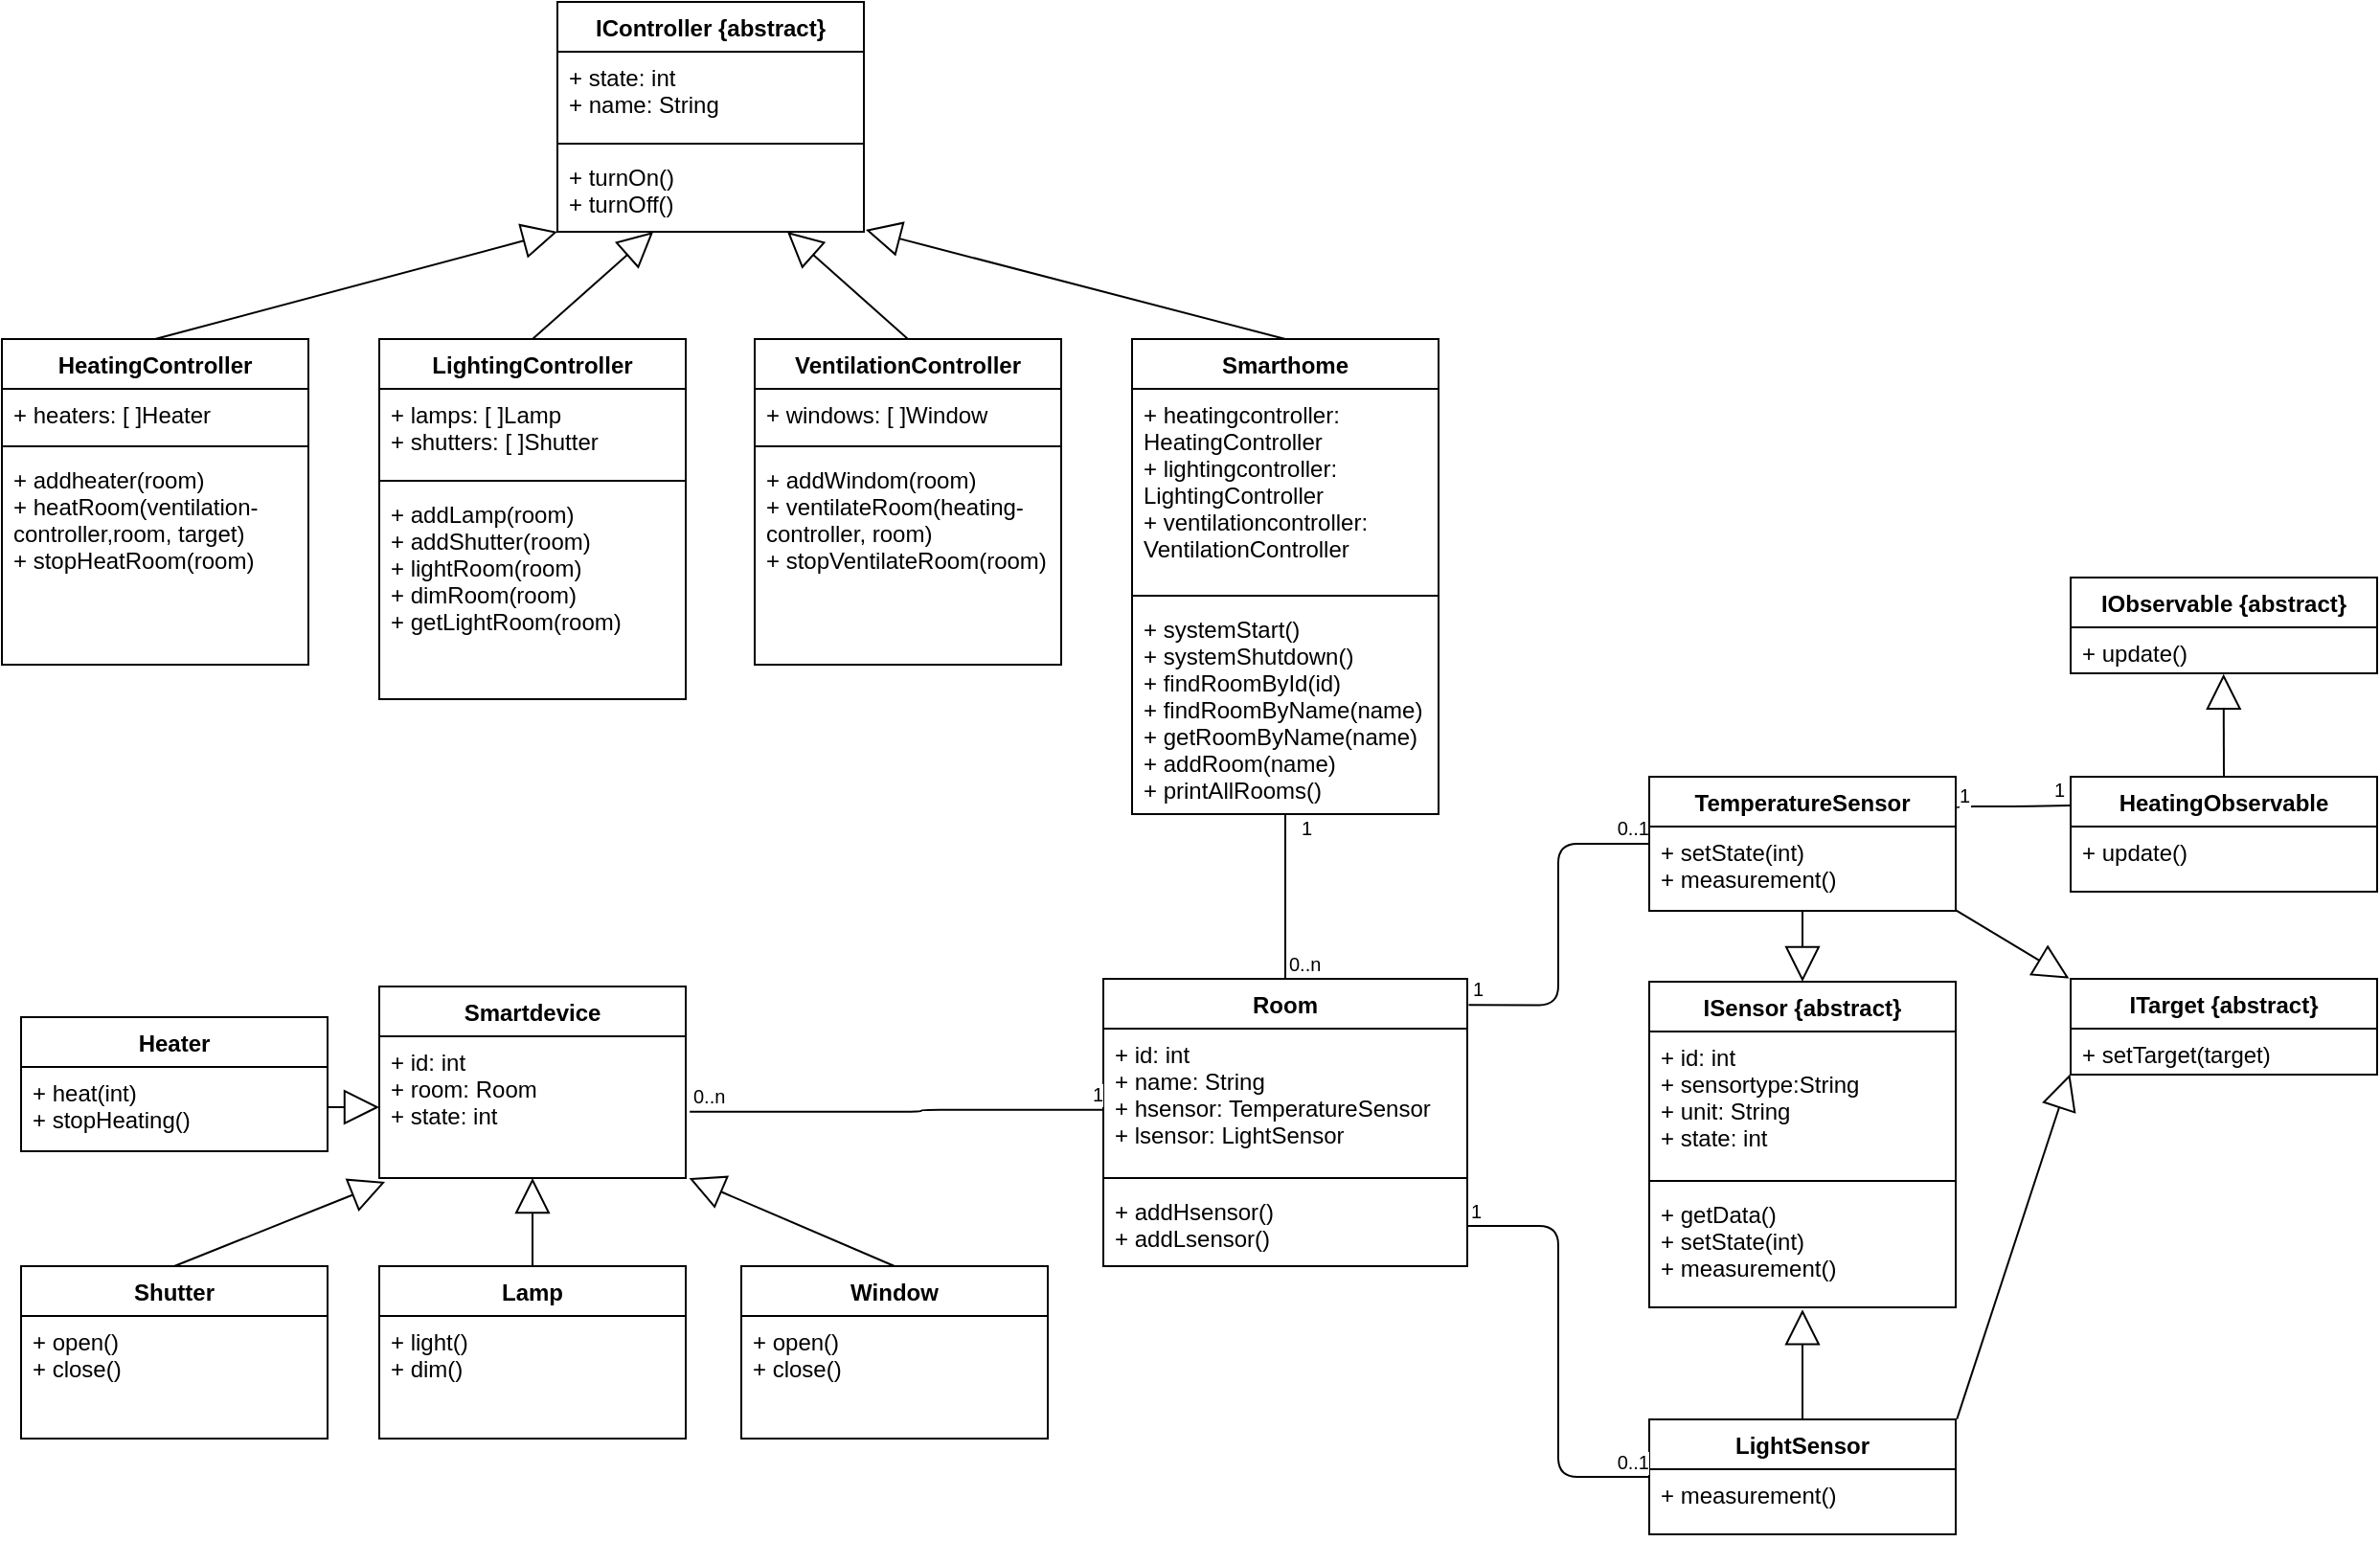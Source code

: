 <mxfile version="12.3.2" type="device" pages="1"><diagram id="PZB_CK9qiwTrSssMAsT1" name="Page-1"><mxGraphModel dx="1278" dy="948" grid="1" gridSize="10" guides="1" tooltips="1" connect="1" arrows="1" fold="1" page="1" pageScale="1" pageWidth="1654" pageHeight="1169" math="0" shadow="0"><root><mxCell id="0"/><mxCell id="1" parent="0"/><mxCell id="ARjm_ZQQLDa3qtfDYCvj-1" value="Smartdevice" style="swimlane;fontStyle=1;align=center;verticalAlign=top;childLayout=stackLayout;horizontal=1;startSize=26;horizontalStack=0;resizeParent=1;resizeParentMax=0;resizeLast=0;collapsible=1;marginBottom=0;" parent="1" vertex="1"><mxGeometry x="217" y="534" width="160" height="100" as="geometry"/></mxCell><mxCell id="ARjm_ZQQLDa3qtfDYCvj-2" value="+ id: int&#10;+ room: Room&#10;+ state: int" style="text;strokeColor=none;fillColor=none;align=left;verticalAlign=top;spacingLeft=4;spacingRight=4;overflow=hidden;rotatable=0;points=[[0,0.5],[1,0.5]];portConstraint=eastwest;" parent="ARjm_ZQQLDa3qtfDYCvj-1" vertex="1"><mxGeometry y="26" width="160" height="74" as="geometry"/></mxCell><mxCell id="ARjm_ZQQLDa3qtfDYCvj-5" value="Room&#10;" style="swimlane;fontStyle=1;align=center;verticalAlign=top;childLayout=stackLayout;horizontal=1;startSize=26;horizontalStack=0;resizeParent=1;resizeParentMax=0;resizeLast=0;collapsible=1;marginBottom=0;" parent="1" vertex="1"><mxGeometry x="595" y="530" width="190" height="150" as="geometry"><mxRectangle x="595" y="530" width="70" height="26" as="alternateBounds"/></mxGeometry></mxCell><mxCell id="ARjm_ZQQLDa3qtfDYCvj-6" value="+ id: int&#10;+ name: String&#10;+ hsensor: TemperatureSensor&#10;+ lsensor: LightSensor&#10;" style="text;strokeColor=none;fillColor=none;align=left;verticalAlign=top;spacingLeft=4;spacingRight=4;overflow=hidden;rotatable=0;points=[[0,0.5],[1,0.5]];portConstraint=eastwest;" parent="ARjm_ZQQLDa3qtfDYCvj-5" vertex="1"><mxGeometry y="26" width="190" height="74" as="geometry"/></mxCell><mxCell id="ARjm_ZQQLDa3qtfDYCvj-7" value="" style="line;strokeWidth=1;fillColor=none;align=left;verticalAlign=middle;spacingTop=-1;spacingLeft=3;spacingRight=3;rotatable=0;labelPosition=right;points=[];portConstraint=eastwest;" parent="ARjm_ZQQLDa3qtfDYCvj-5" vertex="1"><mxGeometry y="100" width="190" height="8" as="geometry"/></mxCell><mxCell id="ARjm_ZQQLDa3qtfDYCvj-8" value="+ addHsensor()&#10;+ addLsensor()" style="text;strokeColor=none;fillColor=none;align=left;verticalAlign=top;spacingLeft=4;spacingRight=4;overflow=hidden;rotatable=0;points=[[0,0.5],[1,0.5]];portConstraint=eastwest;" parent="ARjm_ZQQLDa3qtfDYCvj-5" vertex="1"><mxGeometry y="108" width="190" height="42" as="geometry"/></mxCell><mxCell id="ARjm_ZQQLDa3qtfDYCvj-10" value="" style="endArrow=none;html=1;edgeStyle=orthogonalEdgeStyle;exitX=1.013;exitY=0.532;exitDx=0;exitDy=0;exitPerimeter=0;entryX=0.002;entryY=0.573;entryDx=0;entryDy=0;entryPerimeter=0;" parent="1" source="ARjm_ZQQLDa3qtfDYCvj-2" target="ARjm_ZQQLDa3qtfDYCvj-6" edge="1"><mxGeometry relative="1" as="geometry"><mxPoint x="370" y="590" as="sourcePoint"/><mxPoint x="550" y="620" as="targetPoint"/><Array as="points"><mxPoint x="500" y="599"/><mxPoint x="500" y="599"/></Array></mxGeometry></mxCell><mxCell id="ARjm_ZQQLDa3qtfDYCvj-11" value="0..n" style="resizable=0;html=1;align=left;verticalAlign=bottom;labelBackgroundColor=#ffffff;fontSize=10;" parent="ARjm_ZQQLDa3qtfDYCvj-10" connectable="0" vertex="1"><mxGeometry x="-1" relative="1" as="geometry"/></mxCell><mxCell id="ARjm_ZQQLDa3qtfDYCvj-12" value="1" style="resizable=0;html=1;align=right;verticalAlign=bottom;labelBackgroundColor=#ffffff;fontSize=10;" parent="ARjm_ZQQLDa3qtfDYCvj-10" connectable="0" vertex="1"><mxGeometry x="1" relative="1" as="geometry"/></mxCell><mxCell id="ARjm_ZQQLDa3qtfDYCvj-13" value="IController {abstract}" style="swimlane;fontStyle=1;align=center;verticalAlign=top;childLayout=stackLayout;horizontal=1;startSize=26;horizontalStack=0;resizeParent=1;resizeParentMax=0;resizeLast=0;collapsible=1;marginBottom=0;" parent="1" vertex="1"><mxGeometry x="310" y="20" width="160" height="120" as="geometry"/></mxCell><mxCell id="ARjm_ZQQLDa3qtfDYCvj-14" value="+ state: int&#10;+ name: String" style="text;strokeColor=none;fillColor=none;align=left;verticalAlign=top;spacingLeft=4;spacingRight=4;overflow=hidden;rotatable=0;points=[[0,0.5],[1,0.5]];portConstraint=eastwest;" parent="ARjm_ZQQLDa3qtfDYCvj-13" vertex="1"><mxGeometry y="26" width="160" height="44" as="geometry"/></mxCell><mxCell id="ARjm_ZQQLDa3qtfDYCvj-15" value="" style="line;strokeWidth=1;fillColor=none;align=left;verticalAlign=middle;spacingTop=-1;spacingLeft=3;spacingRight=3;rotatable=0;labelPosition=right;points=[];portConstraint=eastwest;" parent="ARjm_ZQQLDa3qtfDYCvj-13" vertex="1"><mxGeometry y="70" width="160" height="8" as="geometry"/></mxCell><mxCell id="ARjm_ZQQLDa3qtfDYCvj-16" value="+ turnOn()&#10;+ turnOff()" style="text;strokeColor=none;fillColor=none;align=left;verticalAlign=top;spacingLeft=4;spacingRight=4;overflow=hidden;rotatable=0;points=[[0,0.5],[1,0.5]];portConstraint=eastwest;" parent="ARjm_ZQQLDa3qtfDYCvj-13" vertex="1"><mxGeometry y="78" width="160" height="42" as="geometry"/></mxCell><mxCell id="ARjm_ZQQLDa3qtfDYCvj-21" value="LightingController" style="swimlane;fontStyle=1;align=center;verticalAlign=top;childLayout=stackLayout;horizontal=1;startSize=26;horizontalStack=0;resizeParent=1;resizeParentMax=0;resizeLast=0;collapsible=1;marginBottom=0;" parent="1" vertex="1"><mxGeometry x="217" y="196" width="160" height="188" as="geometry"/></mxCell><mxCell id="ARjm_ZQQLDa3qtfDYCvj-22" value="+ lamps: [ ]Lamp&#10;+ shutters: [ ]Shutter" style="text;strokeColor=none;fillColor=none;align=left;verticalAlign=top;spacingLeft=4;spacingRight=4;overflow=hidden;rotatable=0;points=[[0,0.5],[1,0.5]];portConstraint=eastwest;" parent="ARjm_ZQQLDa3qtfDYCvj-21" vertex="1"><mxGeometry y="26" width="160" height="44" as="geometry"/></mxCell><mxCell id="ARjm_ZQQLDa3qtfDYCvj-23" value="" style="line;strokeWidth=1;fillColor=none;align=left;verticalAlign=middle;spacingTop=-1;spacingLeft=3;spacingRight=3;rotatable=0;labelPosition=right;points=[];portConstraint=eastwest;" parent="ARjm_ZQQLDa3qtfDYCvj-21" vertex="1"><mxGeometry y="70" width="160" height="8" as="geometry"/></mxCell><mxCell id="ARjm_ZQQLDa3qtfDYCvj-24" value="+ addLamp(room)&#10;+ addShutter(room)&#10;+ lightRoom(room)&#10;+ dimRoom(room)&#10;+ getLightRoom(room)" style="text;strokeColor=none;fillColor=none;align=left;verticalAlign=top;spacingLeft=4;spacingRight=4;overflow=hidden;rotatable=0;points=[[0,0.5],[1,0.5]];portConstraint=eastwest;" parent="ARjm_ZQQLDa3qtfDYCvj-21" vertex="1"><mxGeometry y="78" width="160" height="110" as="geometry"/></mxCell><mxCell id="ARjm_ZQQLDa3qtfDYCvj-25" value="HeatingController" style="swimlane;fontStyle=1;align=center;verticalAlign=top;childLayout=stackLayout;horizontal=1;startSize=26;horizontalStack=0;resizeParent=1;resizeParentMax=0;resizeLast=0;collapsible=1;marginBottom=0;" parent="1" vertex="1"><mxGeometry x="20" y="196" width="160" height="170" as="geometry"/></mxCell><mxCell id="ARjm_ZQQLDa3qtfDYCvj-26" value="+ heaters: [ ]Heater" style="text;strokeColor=none;fillColor=none;align=left;verticalAlign=top;spacingLeft=4;spacingRight=4;overflow=hidden;rotatable=0;points=[[0,0.5],[1,0.5]];portConstraint=eastwest;" parent="ARjm_ZQQLDa3qtfDYCvj-25" vertex="1"><mxGeometry y="26" width="160" height="26" as="geometry"/></mxCell><mxCell id="ARjm_ZQQLDa3qtfDYCvj-27" value="" style="line;strokeWidth=1;fillColor=none;align=left;verticalAlign=middle;spacingTop=-1;spacingLeft=3;spacingRight=3;rotatable=0;labelPosition=right;points=[];portConstraint=eastwest;" parent="ARjm_ZQQLDa3qtfDYCvj-25" vertex="1"><mxGeometry y="52" width="160" height="8" as="geometry"/></mxCell><mxCell id="ARjm_ZQQLDa3qtfDYCvj-28" value="+ addheater(room)&#10;+ heatRoom(ventilation-&#10;controller,room, target)&#10;+ stopHeatRoom(room)" style="text;strokeColor=none;fillColor=none;align=left;verticalAlign=top;spacingLeft=4;spacingRight=4;overflow=hidden;rotatable=0;points=[[0,0.5],[1,0.5]];portConstraint=eastwest;" parent="ARjm_ZQQLDa3qtfDYCvj-25" vertex="1"><mxGeometry y="60" width="160" height="110" as="geometry"/></mxCell><mxCell id="ARjm_ZQQLDa3qtfDYCvj-29" value="VentilationController" style="swimlane;fontStyle=1;align=center;verticalAlign=top;childLayout=stackLayout;horizontal=1;startSize=26;horizontalStack=0;resizeParent=1;resizeParentMax=0;resizeLast=0;collapsible=1;marginBottom=0;" parent="1" vertex="1"><mxGeometry x="413" y="196" width="160" height="170" as="geometry"/></mxCell><mxCell id="ARjm_ZQQLDa3qtfDYCvj-30" value="+ windows: [ ]Window" style="text;strokeColor=none;fillColor=none;align=left;verticalAlign=top;spacingLeft=4;spacingRight=4;overflow=hidden;rotatable=0;points=[[0,0.5],[1,0.5]];portConstraint=eastwest;" parent="ARjm_ZQQLDa3qtfDYCvj-29" vertex="1"><mxGeometry y="26" width="160" height="26" as="geometry"/></mxCell><mxCell id="ARjm_ZQQLDa3qtfDYCvj-31" value="" style="line;strokeWidth=1;fillColor=none;align=left;verticalAlign=middle;spacingTop=-1;spacingLeft=3;spacingRight=3;rotatable=0;labelPosition=right;points=[];portConstraint=eastwest;" parent="ARjm_ZQQLDa3qtfDYCvj-29" vertex="1"><mxGeometry y="52" width="160" height="8" as="geometry"/></mxCell><mxCell id="ARjm_ZQQLDa3qtfDYCvj-32" value="+ addWindom(room)&#10;+ ventilateRoom(heating-&#10;controller, room)&#10;+ stopVentilateRoom(room)" style="text;strokeColor=none;fillColor=none;align=left;verticalAlign=top;spacingLeft=4;spacingRight=4;overflow=hidden;rotatable=0;points=[[0,0.5],[1,0.5]];portConstraint=eastwest;" parent="ARjm_ZQQLDa3qtfDYCvj-29" vertex="1"><mxGeometry y="60" width="160" height="110" as="geometry"/></mxCell><mxCell id="ARjm_ZQQLDa3qtfDYCvj-33" value="Smarthome" style="swimlane;fontStyle=1;align=center;verticalAlign=top;childLayout=stackLayout;horizontal=1;startSize=26;horizontalStack=0;resizeParent=1;resizeParentMax=0;resizeLast=0;collapsible=1;marginBottom=0;" parent="1" vertex="1"><mxGeometry x="610" y="196" width="160" height="248" as="geometry"/></mxCell><mxCell id="ARjm_ZQQLDa3qtfDYCvj-34" value="+ heatingcontroller: &#10;HeatingController&#10;+ lightingcontroller:&#10;LightingController&#10;+ ventilationcontroller:&#10;VentilationController" style="text;strokeColor=none;fillColor=none;align=left;verticalAlign=top;spacingLeft=4;spacingRight=4;overflow=hidden;rotatable=0;points=[[0,0.5],[1,0.5]];portConstraint=eastwest;" parent="ARjm_ZQQLDa3qtfDYCvj-33" vertex="1"><mxGeometry y="26" width="160" height="104" as="geometry"/></mxCell><mxCell id="ARjm_ZQQLDa3qtfDYCvj-35" value="" style="line;strokeWidth=1;fillColor=none;align=left;verticalAlign=middle;spacingTop=-1;spacingLeft=3;spacingRight=3;rotatable=0;labelPosition=right;points=[];portConstraint=eastwest;" parent="ARjm_ZQQLDa3qtfDYCvj-33" vertex="1"><mxGeometry y="130" width="160" height="8" as="geometry"/></mxCell><mxCell id="ARjm_ZQQLDa3qtfDYCvj-36" value="+ systemStart()&#10;+ systemShutdown()&#10;+ findRoomById(id)&#10;+ findRoomByName(name)&#10;+ getRoomByName(name)&#10;+ addRoom(name)&#10;+ printAllRooms()" style="text;strokeColor=none;fillColor=none;align=left;verticalAlign=top;spacingLeft=4;spacingRight=4;overflow=hidden;rotatable=0;points=[[0,0.5],[1,0.5]];portConstraint=eastwest;" parent="ARjm_ZQQLDa3qtfDYCvj-33" vertex="1"><mxGeometry y="138" width="160" height="110" as="geometry"/></mxCell><mxCell id="ARjm_ZQQLDa3qtfDYCvj-37" value="" style="endArrow=block;endSize=16;endFill=0;html=1;exitX=0.5;exitY=0;exitDx=0;exitDy=0;entryX=0;entryY=1;entryDx=0;entryDy=0;entryPerimeter=0;" parent="1" source="ARjm_ZQQLDa3qtfDYCvj-25" target="ARjm_ZQQLDa3qtfDYCvj-16" edge="1"><mxGeometry width="160" relative="1" as="geometry"><mxPoint x="100" y="160" as="sourcePoint"/><mxPoint x="260" y="160" as="targetPoint"/></mxGeometry></mxCell><mxCell id="ARjm_ZQQLDa3qtfDYCvj-38" value="" style="endArrow=block;endSize=16;endFill=0;html=1;exitX=0.5;exitY=0;exitDx=0;exitDy=0;entryX=0.313;entryY=1;entryDx=0;entryDy=0;entryPerimeter=0;" parent="1" source="ARjm_ZQQLDa3qtfDYCvj-21" target="ARjm_ZQQLDa3qtfDYCvj-16" edge="1"><mxGeometry width="160" relative="1" as="geometry"><mxPoint x="110" y="206" as="sourcePoint"/><mxPoint x="320" y="150" as="targetPoint"/></mxGeometry></mxCell><mxCell id="ARjm_ZQQLDa3qtfDYCvj-39" value="" style="endArrow=block;endSize=16;endFill=0;html=1;exitX=0.5;exitY=0;exitDx=0;exitDy=0;" parent="1" source="ARjm_ZQQLDa3qtfDYCvj-29" edge="1"><mxGeometry width="160" relative="1" as="geometry"><mxPoint x="307" y="206" as="sourcePoint"/><mxPoint x="430" y="140" as="targetPoint"/></mxGeometry></mxCell><mxCell id="ARjm_ZQQLDa3qtfDYCvj-40" value="" style="endArrow=block;endSize=16;endFill=0;html=1;exitX=0.5;exitY=0;exitDx=0;exitDy=0;entryX=1.006;entryY=0.976;entryDx=0;entryDy=0;entryPerimeter=0;" parent="1" source="ARjm_ZQQLDa3qtfDYCvj-33" target="ARjm_ZQQLDa3qtfDYCvj-16" edge="1"><mxGeometry width="160" relative="1" as="geometry"><mxPoint x="317" y="216" as="sourcePoint"/><mxPoint x="380.08" y="160" as="targetPoint"/></mxGeometry></mxCell><mxCell id="ARjm_ZQQLDa3qtfDYCvj-41" value="" style="endArrow=none;html=1;edgeStyle=orthogonalEdgeStyle;exitX=0.5;exitY=0;exitDx=0;exitDy=0;entryX=0.5;entryY=0.999;entryDx=0;entryDy=0;entryPerimeter=0;" parent="1" source="ARjm_ZQQLDa3qtfDYCvj-5" target="ARjm_ZQQLDa3qtfDYCvj-36" edge="1"><mxGeometry relative="1" as="geometry"><mxPoint x="610.5" y="486.5" as="sourcePoint"/><mxPoint x="670" y="470" as="targetPoint"/><Array as="points"><mxPoint x="690" y="460"/><mxPoint x="690" y="460"/></Array></mxGeometry></mxCell><mxCell id="ARjm_ZQQLDa3qtfDYCvj-42" value="0..n" style="resizable=0;html=1;align=left;verticalAlign=bottom;labelBackgroundColor=#ffffff;fontSize=10;" parent="ARjm_ZQQLDa3qtfDYCvj-41" connectable="0" vertex="1"><mxGeometry x="-1" relative="1" as="geometry"/></mxCell><mxCell id="ARjm_ZQQLDa3qtfDYCvj-43" value="1" style="resizable=0;html=1;align=right;verticalAlign=bottom;labelBackgroundColor=#ffffff;fontSize=10;" parent="ARjm_ZQQLDa3qtfDYCvj-41" connectable="0" vertex="1"><mxGeometry x="1" relative="1" as="geometry"><mxPoint x="14" y="15" as="offset"/></mxGeometry></mxCell><mxCell id="2d5h_JjBhssjifzjXpgM-5" value="" style="endArrow=block;endSize=16;endFill=0;html=1;exitX=0.5;exitY=0;exitDx=0;exitDy=0;entryX=1.011;entryY=1;entryDx=0;entryDy=0;entryPerimeter=0;" parent="1" source="2d5h_JjBhssjifzjXpgM-6" target="ARjm_ZQQLDa3qtfDYCvj-2" edge="1"><mxGeometry width="160" relative="1" as="geometry"><mxPoint x="343" y="779.5" as="sourcePoint"/><mxPoint x="402" y="645" as="targetPoint"/></mxGeometry></mxCell><mxCell id="2d5h_JjBhssjifzjXpgM-6" value="Window" style="swimlane;fontStyle=1;align=center;verticalAlign=top;childLayout=stackLayout;horizontal=1;startSize=26;horizontalStack=0;resizeParent=1;resizeParentMax=0;resizeLast=0;collapsible=1;marginBottom=0;" parent="1" vertex="1"><mxGeometry x="406" y="680" width="160" height="90" as="geometry"/></mxCell><mxCell id="2d5h_JjBhssjifzjXpgM-9" value="+ open()&#10;+ close()" style="text;strokeColor=none;fillColor=none;align=left;verticalAlign=top;spacingLeft=4;spacingRight=4;overflow=hidden;rotatable=0;points=[[0,0.5],[1,0.5]];portConstraint=eastwest;" parent="2d5h_JjBhssjifzjXpgM-6" vertex="1"><mxGeometry y="26" width="160" height="64" as="geometry"/></mxCell><mxCell id="2d5h_JjBhssjifzjXpgM-10" value="Shutter" style="swimlane;fontStyle=1;align=center;verticalAlign=top;childLayout=stackLayout;horizontal=1;startSize=26;horizontalStack=0;resizeParent=1;resizeParentMax=0;resizeLast=0;collapsible=1;marginBottom=0;" parent="1" vertex="1"><mxGeometry x="30" y="680" width="160" height="90" as="geometry"/></mxCell><mxCell id="2d5h_JjBhssjifzjXpgM-11" value="+ open()&#10;+ close()" style="text;strokeColor=none;fillColor=none;align=left;verticalAlign=top;spacingLeft=4;spacingRight=4;overflow=hidden;rotatable=0;points=[[0,0.5],[1,0.5]];portConstraint=eastwest;" parent="2d5h_JjBhssjifzjXpgM-10" vertex="1"><mxGeometry y="26" width="160" height="64" as="geometry"/></mxCell><mxCell id="2d5h_JjBhssjifzjXpgM-12" value="Heater" style="swimlane;fontStyle=1;align=center;verticalAlign=top;childLayout=stackLayout;horizontal=1;startSize=26;horizontalStack=0;resizeParent=1;resizeParentMax=0;resizeLast=0;collapsible=1;marginBottom=0;" parent="1" vertex="1"><mxGeometry x="30" y="550" width="160" height="70" as="geometry"/></mxCell><mxCell id="2d5h_JjBhssjifzjXpgM-13" value="+ heat(int)&#10;+ stopHeating()" style="text;strokeColor=none;fillColor=none;align=left;verticalAlign=top;spacingLeft=4;spacingRight=4;overflow=hidden;rotatable=0;points=[[0,0.5],[1,0.5]];portConstraint=eastwest;" parent="2d5h_JjBhssjifzjXpgM-12" vertex="1"><mxGeometry y="26" width="160" height="44" as="geometry"/></mxCell><mxCell id="2d5h_JjBhssjifzjXpgM-14" value="Lamp" style="swimlane;fontStyle=1;align=center;verticalAlign=top;childLayout=stackLayout;horizontal=1;startSize=26;horizontalStack=0;resizeParent=1;resizeParentMax=0;resizeLast=0;collapsible=1;marginBottom=0;" parent="1" vertex="1"><mxGeometry x="217" y="680" width="160" height="90" as="geometry"/></mxCell><mxCell id="2d5h_JjBhssjifzjXpgM-15" value="+ light()&#10;+ dim()" style="text;strokeColor=none;fillColor=none;align=left;verticalAlign=top;spacingLeft=4;spacingRight=4;overflow=hidden;rotatable=0;points=[[0,0.5],[1,0.5]];portConstraint=eastwest;" parent="2d5h_JjBhssjifzjXpgM-14" vertex="1"><mxGeometry y="26" width="160" height="64" as="geometry"/></mxCell><mxCell id="2d5h_JjBhssjifzjXpgM-18" value="" style="endArrow=block;endSize=16;endFill=0;html=1;exitX=0.5;exitY=0;exitDx=0;exitDy=0;" parent="1" source="2d5h_JjBhssjifzjXpgM-14" target="ARjm_ZQQLDa3qtfDYCvj-2" edge="1"><mxGeometry width="160" relative="1" as="geometry"><mxPoint x="480" y="690" as="sourcePoint"/><mxPoint x="320" y="640" as="targetPoint"/></mxGeometry></mxCell><mxCell id="2d5h_JjBhssjifzjXpgM-19" value="" style="endArrow=block;endSize=16;endFill=0;html=1;exitX=0.5;exitY=0;exitDx=0;exitDy=0;entryX=0.019;entryY=1.027;entryDx=0;entryDy=0;entryPerimeter=0;" parent="1" source="2d5h_JjBhssjifzjXpgM-10" target="ARjm_ZQQLDa3qtfDYCvj-2" edge="1"><mxGeometry width="160" relative="1" as="geometry"><mxPoint x="117" y="665" as="sourcePoint"/><mxPoint x="190" y="636" as="targetPoint"/></mxGeometry></mxCell><mxCell id="2d5h_JjBhssjifzjXpgM-20" value="" style="endArrow=block;endSize=16;endFill=0;html=1;entryX=0;entryY=0.5;entryDx=0;entryDy=0;" parent="1" target="ARjm_ZQQLDa3qtfDYCvj-2" edge="1"><mxGeometry width="160" relative="1" as="geometry"><mxPoint x="190" y="597" as="sourcePoint"/><mxPoint x="21.46" y="620.072" as="targetPoint"/></mxGeometry></mxCell><mxCell id="2d5h_JjBhssjifzjXpgM-24" value="ISensor {abstract}" style="swimlane;fontStyle=1;align=center;verticalAlign=top;childLayout=stackLayout;horizontal=1;startSize=26;horizontalStack=0;resizeParent=1;resizeParentMax=0;resizeLast=0;collapsible=1;marginBottom=0;" parent="1" vertex="1"><mxGeometry x="880" y="531.5" width="160" height="170" as="geometry"/></mxCell><mxCell id="2d5h_JjBhssjifzjXpgM-25" value="+ id: int&#10;+ sensortype:String&#10;+ unit: String&#10;+ state: int" style="text;strokeColor=none;fillColor=none;align=left;verticalAlign=top;spacingLeft=4;spacingRight=4;overflow=hidden;rotatable=0;points=[[0,0.5],[1,0.5]];portConstraint=eastwest;" parent="2d5h_JjBhssjifzjXpgM-24" vertex="1"><mxGeometry y="26" width="160" height="74" as="geometry"/></mxCell><mxCell id="2d5h_JjBhssjifzjXpgM-26" value="" style="line;strokeWidth=1;fillColor=none;align=left;verticalAlign=middle;spacingTop=-1;spacingLeft=3;spacingRight=3;rotatable=0;labelPosition=right;points=[];portConstraint=eastwest;" parent="2d5h_JjBhssjifzjXpgM-24" vertex="1"><mxGeometry y="100" width="160" height="8" as="geometry"/></mxCell><mxCell id="2d5h_JjBhssjifzjXpgM-27" value="+ getData()&#10;+ setState(int)&#10;+ measurement()" style="text;strokeColor=none;fillColor=none;align=left;verticalAlign=top;spacingLeft=4;spacingRight=4;overflow=hidden;rotatable=0;points=[[0,0.5],[1,0.5]];portConstraint=eastwest;" parent="2d5h_JjBhssjifzjXpgM-24" vertex="1"><mxGeometry y="108" width="160" height="62" as="geometry"/></mxCell><mxCell id="2d5h_JjBhssjifzjXpgM-28" value="ITarget {abstract}" style="swimlane;fontStyle=1;align=center;verticalAlign=top;childLayout=stackLayout;horizontal=1;startSize=26;horizontalStack=0;resizeParent=1;resizeParentMax=0;resizeLast=0;collapsible=1;marginBottom=0;" parent="1" vertex="1"><mxGeometry x="1100" y="530" width="160" height="50" as="geometry"/></mxCell><mxCell id="2d5h_JjBhssjifzjXpgM-31" value="+ setTarget(target)" style="text;strokeColor=none;fillColor=none;align=left;verticalAlign=top;spacingLeft=4;spacingRight=4;overflow=hidden;rotatable=0;points=[[0,0.5],[1,0.5]];portConstraint=eastwest;" parent="2d5h_JjBhssjifzjXpgM-28" vertex="1"><mxGeometry y="26" width="160" height="24" as="geometry"/></mxCell><mxCell id="2d5h_JjBhssjifzjXpgM-32" value="IObservable {abstract}" style="swimlane;fontStyle=1;align=center;verticalAlign=top;childLayout=stackLayout;horizontal=1;startSize=26;horizontalStack=0;resizeParent=1;resizeParentMax=0;resizeLast=0;collapsible=1;marginBottom=0;" parent="1" vertex="1"><mxGeometry x="1100" y="320.5" width="160" height="50" as="geometry"/></mxCell><mxCell id="2d5h_JjBhssjifzjXpgM-33" value="+ update()" style="text;strokeColor=none;fillColor=none;align=left;verticalAlign=top;spacingLeft=4;spacingRight=4;overflow=hidden;rotatable=0;points=[[0,0.5],[1,0.5]];portConstraint=eastwest;" parent="2d5h_JjBhssjifzjXpgM-32" vertex="1"><mxGeometry y="26" width="160" height="24" as="geometry"/></mxCell><mxCell id="2d5h_JjBhssjifzjXpgM-34" value="LightSensor" style="swimlane;fontStyle=1;align=center;verticalAlign=top;childLayout=stackLayout;horizontal=1;startSize=26;horizontalStack=0;resizeParent=1;resizeParentMax=0;resizeLast=0;collapsible=1;marginBottom=0;" parent="1" vertex="1"><mxGeometry x="880" y="760" width="160" height="60" as="geometry"/></mxCell><mxCell id="2d5h_JjBhssjifzjXpgM-35" value="+ measurement()" style="text;strokeColor=none;fillColor=none;align=left;verticalAlign=top;spacingLeft=4;spacingRight=4;overflow=hidden;rotatable=0;points=[[0,0.5],[1,0.5]];portConstraint=eastwest;" parent="2d5h_JjBhssjifzjXpgM-34" vertex="1"><mxGeometry y="26" width="160" height="34" as="geometry"/></mxCell><mxCell id="2d5h_JjBhssjifzjXpgM-37" value="" style="endArrow=block;endSize=16;endFill=0;html=1;exitX=0.5;exitY=0;exitDx=0;exitDy=0;entryX=0.5;entryY=1.018;entryDx=0;entryDy=0;entryPerimeter=0;" parent="1" source="2d5h_JjBhssjifzjXpgM-34" target="2d5h_JjBhssjifzjXpgM-27" edge="1"><mxGeometry width="160" relative="1" as="geometry"><mxPoint x="925.5" y="747" as="sourcePoint"/><mxPoint x="869.86" y="702.628" as="targetPoint"/></mxGeometry></mxCell><mxCell id="2d5h_JjBhssjifzjXpgM-38" value="HeatingObservable" style="swimlane;fontStyle=1;align=center;verticalAlign=top;childLayout=stackLayout;horizontal=1;startSize=26;horizontalStack=0;resizeParent=1;resizeParentMax=0;resizeLast=0;collapsible=1;marginBottom=0;" parent="1" vertex="1"><mxGeometry x="1100" y="424.5" width="160" height="60" as="geometry"/></mxCell><mxCell id="2d5h_JjBhssjifzjXpgM-39" value="+ update()" style="text;strokeColor=none;fillColor=none;align=left;verticalAlign=top;spacingLeft=4;spacingRight=4;overflow=hidden;rotatable=0;points=[[0,0.5],[1,0.5]];portConstraint=eastwest;" parent="2d5h_JjBhssjifzjXpgM-38" vertex="1"><mxGeometry y="26" width="160" height="34" as="geometry"/></mxCell><mxCell id="2d5h_JjBhssjifzjXpgM-40" value="" style="endArrow=block;endSize=16;endFill=0;html=1;exitX=0.5;exitY=0;exitDx=0;exitDy=0;entryX=0.499;entryY=1.017;entryDx=0;entryDy=0;entryPerimeter=0;" parent="1" source="2d5h_JjBhssjifzjXpgM-38" target="2d5h_JjBhssjifzjXpgM-33" edge="1"><mxGeometry width="160" relative="1" as="geometry"><mxPoint x="1330" y="637.5" as="sourcePoint"/><mxPoint x="1330" y="580.116" as="targetPoint"/></mxGeometry></mxCell><mxCell id="2d5h_JjBhssjifzjXpgM-41" value="" style="endArrow=none;html=1;edgeStyle=orthogonalEdgeStyle;exitX=1.004;exitY=0.091;exitDx=0;exitDy=0;entryX=0;entryY=0.5;entryDx=0;entryDy=0;exitPerimeter=0;" parent="1" source="ARjm_ZQQLDa3qtfDYCvj-5" target="2d5h_JjBhssjifzjXpgM-44" edge="1"><mxGeometry relative="1" as="geometry"><mxPoint x="790" y="720" as="sourcePoint"/><mxPoint x="860" y="620" as="targetPoint"/></mxGeometry></mxCell><mxCell id="2d5h_JjBhssjifzjXpgM-42" value="1" style="resizable=0;html=1;align=left;verticalAlign=bottom;labelBackgroundColor=#ffffff;fontSize=10;" parent="2d5h_JjBhssjifzjXpgM-41" connectable="0" vertex="1"><mxGeometry x="-1" relative="1" as="geometry"/></mxCell><mxCell id="2d5h_JjBhssjifzjXpgM-43" value="0..1" style="resizable=0;html=1;align=right;verticalAlign=bottom;labelBackgroundColor=#ffffff;fontSize=10;" parent="2d5h_JjBhssjifzjXpgM-41" connectable="0" vertex="1"><mxGeometry x="1" relative="1" as="geometry"/></mxCell><mxCell id="2d5h_JjBhssjifzjXpgM-44" value="TemperatureSensor" style="swimlane;fontStyle=1;align=center;verticalAlign=top;childLayout=stackLayout;horizontal=1;startSize=26;horizontalStack=0;resizeParent=1;resizeParentMax=0;resizeLast=0;collapsible=1;marginBottom=0;" parent="1" vertex="1"><mxGeometry x="880" y="424.5" width="160" height="70" as="geometry"/></mxCell><mxCell id="2d5h_JjBhssjifzjXpgM-45" value="+ setState(int)&#10;+ measurement()" style="text;strokeColor=none;fillColor=none;align=left;verticalAlign=top;spacingLeft=4;spacingRight=4;overflow=hidden;rotatable=0;points=[[0,0.5],[1,0.5]];portConstraint=eastwest;" parent="2d5h_JjBhssjifzjXpgM-44" vertex="1"><mxGeometry y="26" width="160" height="44" as="geometry"/></mxCell><mxCell id="2d5h_JjBhssjifzjXpgM-46" value="" style="endArrow=block;endSize=16;endFill=0;html=1;entryX=0.5;entryY=0;entryDx=0;entryDy=0;" parent="1" source="2d5h_JjBhssjifzjXpgM-45" target="2d5h_JjBhssjifzjXpgM-24" edge="1"><mxGeometry width="160" relative="1" as="geometry"><mxPoint x="1110" y="737.5" as="sourcePoint"/><mxPoint x="880" y="390" as="targetPoint"/></mxGeometry></mxCell><mxCell id="2d5h_JjBhssjifzjXpgM-47" value="" style="endArrow=block;endSize=16;endFill=0;html=1;exitX=0.998;exitY=0.988;exitDx=0;exitDy=0;exitPerimeter=0;entryX=-0.005;entryY=-0.004;entryDx=0;entryDy=0;entryPerimeter=0;" parent="1" source="2d5h_JjBhssjifzjXpgM-45" target="2d5h_JjBhssjifzjXpgM-28" edge="1"><mxGeometry width="160" relative="1" as="geometry"><mxPoint x="1080" y="500" as="sourcePoint"/><mxPoint x="1110" y="520" as="targetPoint"/></mxGeometry></mxCell><mxCell id="UmTE06sOojdOkd40A58P-7" value="" style="endArrow=none;html=1;edgeStyle=orthogonalEdgeStyle;entryX=0;entryY=0.25;entryDx=0;entryDy=0;exitX=1;exitY=0.25;exitDx=0;exitDy=0;" parent="1" source="2d5h_JjBhssjifzjXpgM-44" target="2d5h_JjBhssjifzjXpgM-38" edge="1"><mxGeometry relative="1" as="geometry"><mxPoint x="1270.667" y="779.167" as="sourcePoint"/><mxPoint x="1269.833" y="700" as="targetPoint"/><Array as="points"><mxPoint x="1070" y="440"/><mxPoint x="1070" y="440"/></Array></mxGeometry></mxCell><mxCell id="UmTE06sOojdOkd40A58P-8" value="1" style="resizable=0;html=1;align=left;verticalAlign=bottom;labelBackgroundColor=#ffffff;fontSize=10;" parent="UmTE06sOojdOkd40A58P-7" connectable="0" vertex="1"><mxGeometry x="-1" relative="1" as="geometry"/></mxCell><mxCell id="UmTE06sOojdOkd40A58P-9" value="1" style="resizable=0;html=1;align=right;verticalAlign=bottom;labelBackgroundColor=#ffffff;fontSize=10;" parent="UmTE06sOojdOkd40A58P-7" connectable="0" vertex="1"><mxGeometry x="1" relative="1" as="geometry"><mxPoint x="-2" as="offset"/></mxGeometry></mxCell><mxCell id="r_IpixxxAwLq4b80ZA2t-1" value="" style="endArrow=block;endSize=16;endFill=0;html=1;exitX=1.004;exitY=-0.003;exitDx=0;exitDy=0;exitPerimeter=0;entryX=-0.002;entryY=0.992;entryDx=0;entryDy=0;entryPerimeter=0;" edge="1" parent="1" source="2d5h_JjBhssjifzjXpgM-34" target="2d5h_JjBhssjifzjXpgM-31"><mxGeometry width="160" relative="1" as="geometry"><mxPoint x="1049.68" y="494.092" as="sourcePoint"/><mxPoint x="1100" y="600" as="targetPoint"/></mxGeometry></mxCell><mxCell id="r_IpixxxAwLq4b80ZA2t-3" value="" style="endArrow=none;html=1;edgeStyle=orthogonalEdgeStyle;exitX=1;exitY=0.5;exitDx=0;exitDy=0;entryX=0;entryY=0.5;entryDx=0;entryDy=0;" edge="1" parent="1" source="ARjm_ZQQLDa3qtfDYCvj-8" target="2d5h_JjBhssjifzjXpgM-34"><mxGeometry relative="1" as="geometry"><mxPoint x="796" y="554" as="sourcePoint"/><mxPoint x="890" y="554" as="targetPoint"/></mxGeometry></mxCell><mxCell id="r_IpixxxAwLq4b80ZA2t-4" value="1" style="resizable=0;html=1;align=left;verticalAlign=bottom;labelBackgroundColor=#ffffff;fontSize=10;" connectable="0" vertex="1" parent="r_IpixxxAwLq4b80ZA2t-3"><mxGeometry x="-1" relative="1" as="geometry"/></mxCell><mxCell id="r_IpixxxAwLq4b80ZA2t-5" value="0..1" style="resizable=0;html=1;align=right;verticalAlign=bottom;labelBackgroundColor=#ffffff;fontSize=10;" connectable="0" vertex="1" parent="r_IpixxxAwLq4b80ZA2t-3"><mxGeometry x="1" relative="1" as="geometry"/></mxCell></root></mxGraphModel></diagram></mxfile>